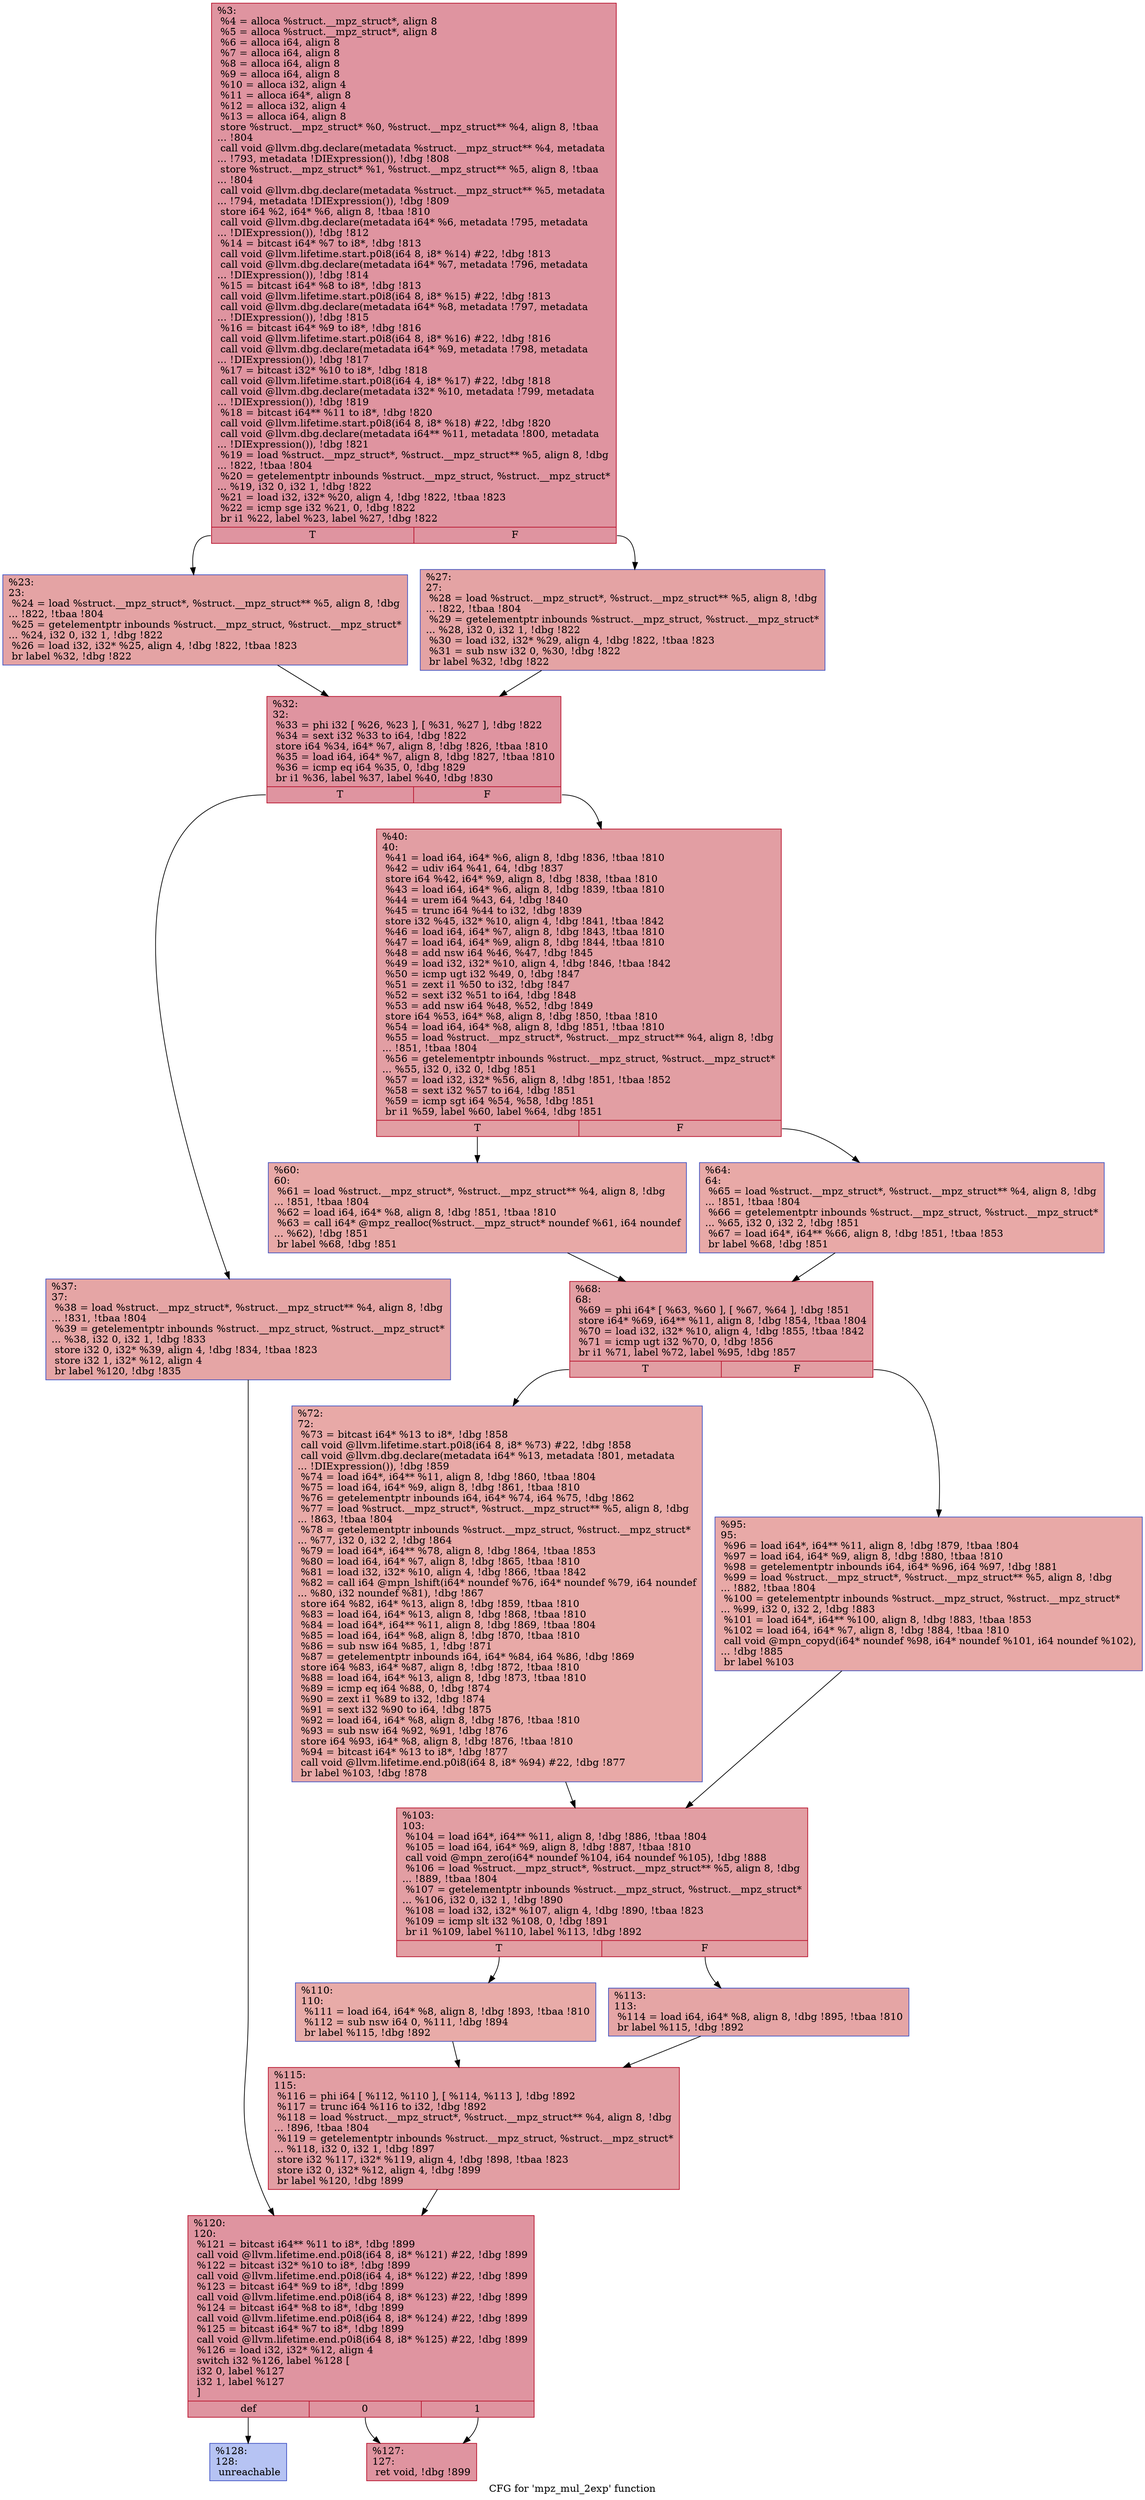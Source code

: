 digraph "CFG for 'mpz_mul_2exp' function" {
	label="CFG for 'mpz_mul_2exp' function";

	Node0x26b3090 [shape=record,color="#b70d28ff", style=filled, fillcolor="#b70d2870",label="{%3:\l  %4 = alloca %struct.__mpz_struct*, align 8\l  %5 = alloca %struct.__mpz_struct*, align 8\l  %6 = alloca i64, align 8\l  %7 = alloca i64, align 8\l  %8 = alloca i64, align 8\l  %9 = alloca i64, align 8\l  %10 = alloca i32, align 4\l  %11 = alloca i64*, align 8\l  %12 = alloca i32, align 4\l  %13 = alloca i64, align 8\l  store %struct.__mpz_struct* %0, %struct.__mpz_struct** %4, align 8, !tbaa\l... !804\l  call void @llvm.dbg.declare(metadata %struct.__mpz_struct** %4, metadata\l... !793, metadata !DIExpression()), !dbg !808\l  store %struct.__mpz_struct* %1, %struct.__mpz_struct** %5, align 8, !tbaa\l... !804\l  call void @llvm.dbg.declare(metadata %struct.__mpz_struct** %5, metadata\l... !794, metadata !DIExpression()), !dbg !809\l  store i64 %2, i64* %6, align 8, !tbaa !810\l  call void @llvm.dbg.declare(metadata i64* %6, metadata !795, metadata\l... !DIExpression()), !dbg !812\l  %14 = bitcast i64* %7 to i8*, !dbg !813\l  call void @llvm.lifetime.start.p0i8(i64 8, i8* %14) #22, !dbg !813\l  call void @llvm.dbg.declare(metadata i64* %7, metadata !796, metadata\l... !DIExpression()), !dbg !814\l  %15 = bitcast i64* %8 to i8*, !dbg !813\l  call void @llvm.lifetime.start.p0i8(i64 8, i8* %15) #22, !dbg !813\l  call void @llvm.dbg.declare(metadata i64* %8, metadata !797, metadata\l... !DIExpression()), !dbg !815\l  %16 = bitcast i64* %9 to i8*, !dbg !816\l  call void @llvm.lifetime.start.p0i8(i64 8, i8* %16) #22, !dbg !816\l  call void @llvm.dbg.declare(metadata i64* %9, metadata !798, metadata\l... !DIExpression()), !dbg !817\l  %17 = bitcast i32* %10 to i8*, !dbg !818\l  call void @llvm.lifetime.start.p0i8(i64 4, i8* %17) #22, !dbg !818\l  call void @llvm.dbg.declare(metadata i32* %10, metadata !799, metadata\l... !DIExpression()), !dbg !819\l  %18 = bitcast i64** %11 to i8*, !dbg !820\l  call void @llvm.lifetime.start.p0i8(i64 8, i8* %18) #22, !dbg !820\l  call void @llvm.dbg.declare(metadata i64** %11, metadata !800, metadata\l... !DIExpression()), !dbg !821\l  %19 = load %struct.__mpz_struct*, %struct.__mpz_struct** %5, align 8, !dbg\l... !822, !tbaa !804\l  %20 = getelementptr inbounds %struct.__mpz_struct, %struct.__mpz_struct*\l... %19, i32 0, i32 1, !dbg !822\l  %21 = load i32, i32* %20, align 4, !dbg !822, !tbaa !823\l  %22 = icmp sge i32 %21, 0, !dbg !822\l  br i1 %22, label %23, label %27, !dbg !822\l|{<s0>T|<s1>F}}"];
	Node0x26b3090:s0 -> Node0x26b30e0;
	Node0x26b3090:s1 -> Node0x26b3130;
	Node0x26b30e0 [shape=record,color="#3d50c3ff", style=filled, fillcolor="#c32e3170",label="{%23:\l23:                                               \l  %24 = load %struct.__mpz_struct*, %struct.__mpz_struct** %5, align 8, !dbg\l... !822, !tbaa !804\l  %25 = getelementptr inbounds %struct.__mpz_struct, %struct.__mpz_struct*\l... %24, i32 0, i32 1, !dbg !822\l  %26 = load i32, i32* %25, align 4, !dbg !822, !tbaa !823\l  br label %32, !dbg !822\l}"];
	Node0x26b30e0 -> Node0x26b3180;
	Node0x26b3130 [shape=record,color="#3d50c3ff", style=filled, fillcolor="#c32e3170",label="{%27:\l27:                                               \l  %28 = load %struct.__mpz_struct*, %struct.__mpz_struct** %5, align 8, !dbg\l... !822, !tbaa !804\l  %29 = getelementptr inbounds %struct.__mpz_struct, %struct.__mpz_struct*\l... %28, i32 0, i32 1, !dbg !822\l  %30 = load i32, i32* %29, align 4, !dbg !822, !tbaa !823\l  %31 = sub nsw i32 0, %30, !dbg !822\l  br label %32, !dbg !822\l}"];
	Node0x26b3130 -> Node0x26b3180;
	Node0x26b3180 [shape=record,color="#b70d28ff", style=filled, fillcolor="#b70d2870",label="{%32:\l32:                                               \l  %33 = phi i32 [ %26, %23 ], [ %31, %27 ], !dbg !822\l  %34 = sext i32 %33 to i64, !dbg !822\l  store i64 %34, i64* %7, align 8, !dbg !826, !tbaa !810\l  %35 = load i64, i64* %7, align 8, !dbg !827, !tbaa !810\l  %36 = icmp eq i64 %35, 0, !dbg !829\l  br i1 %36, label %37, label %40, !dbg !830\l|{<s0>T|<s1>F}}"];
	Node0x26b3180:s0 -> Node0x26b31d0;
	Node0x26b3180:s1 -> Node0x26b3220;
	Node0x26b31d0 [shape=record,color="#3d50c3ff", style=filled, fillcolor="#c5333470",label="{%37:\l37:                                               \l  %38 = load %struct.__mpz_struct*, %struct.__mpz_struct** %4, align 8, !dbg\l... !831, !tbaa !804\l  %39 = getelementptr inbounds %struct.__mpz_struct, %struct.__mpz_struct*\l... %38, i32 0, i32 1, !dbg !833\l  store i32 0, i32* %39, align 4, !dbg !834, !tbaa !823\l  store i32 1, i32* %12, align 4\l  br label %120, !dbg !835\l}"];
	Node0x26b31d0 -> Node0x26b3540;
	Node0x26b3220 [shape=record,color="#b70d28ff", style=filled, fillcolor="#be242e70",label="{%40:\l40:                                               \l  %41 = load i64, i64* %6, align 8, !dbg !836, !tbaa !810\l  %42 = udiv i64 %41, 64, !dbg !837\l  store i64 %42, i64* %9, align 8, !dbg !838, !tbaa !810\l  %43 = load i64, i64* %6, align 8, !dbg !839, !tbaa !810\l  %44 = urem i64 %43, 64, !dbg !840\l  %45 = trunc i64 %44 to i32, !dbg !839\l  store i32 %45, i32* %10, align 4, !dbg !841, !tbaa !842\l  %46 = load i64, i64* %7, align 8, !dbg !843, !tbaa !810\l  %47 = load i64, i64* %9, align 8, !dbg !844, !tbaa !810\l  %48 = add nsw i64 %46, %47, !dbg !845\l  %49 = load i32, i32* %10, align 4, !dbg !846, !tbaa !842\l  %50 = icmp ugt i32 %49, 0, !dbg !847\l  %51 = zext i1 %50 to i32, !dbg !847\l  %52 = sext i32 %51 to i64, !dbg !848\l  %53 = add nsw i64 %48, %52, !dbg !849\l  store i64 %53, i64* %8, align 8, !dbg !850, !tbaa !810\l  %54 = load i64, i64* %8, align 8, !dbg !851, !tbaa !810\l  %55 = load %struct.__mpz_struct*, %struct.__mpz_struct** %4, align 8, !dbg\l... !851, !tbaa !804\l  %56 = getelementptr inbounds %struct.__mpz_struct, %struct.__mpz_struct*\l... %55, i32 0, i32 0, !dbg !851\l  %57 = load i32, i32* %56, align 8, !dbg !851, !tbaa !852\l  %58 = sext i32 %57 to i64, !dbg !851\l  %59 = icmp sgt i64 %54, %58, !dbg !851\l  br i1 %59, label %60, label %64, !dbg !851\l|{<s0>T|<s1>F}}"];
	Node0x26b3220:s0 -> Node0x26b3270;
	Node0x26b3220:s1 -> Node0x26b32c0;
	Node0x26b3270 [shape=record,color="#3d50c3ff", style=filled, fillcolor="#ca3b3770",label="{%60:\l60:                                               \l  %61 = load %struct.__mpz_struct*, %struct.__mpz_struct** %4, align 8, !dbg\l... !851, !tbaa !804\l  %62 = load i64, i64* %8, align 8, !dbg !851, !tbaa !810\l  %63 = call i64* @mpz_realloc(%struct.__mpz_struct* noundef %61, i64 noundef\l... %62), !dbg !851\l  br label %68, !dbg !851\l}"];
	Node0x26b3270 -> Node0x26b3310;
	Node0x26b32c0 [shape=record,color="#3d50c3ff", style=filled, fillcolor="#ca3b3770",label="{%64:\l64:                                               \l  %65 = load %struct.__mpz_struct*, %struct.__mpz_struct** %4, align 8, !dbg\l... !851, !tbaa !804\l  %66 = getelementptr inbounds %struct.__mpz_struct, %struct.__mpz_struct*\l... %65, i32 0, i32 2, !dbg !851\l  %67 = load i64*, i64** %66, align 8, !dbg !851, !tbaa !853\l  br label %68, !dbg !851\l}"];
	Node0x26b32c0 -> Node0x26b3310;
	Node0x26b3310 [shape=record,color="#b70d28ff", style=filled, fillcolor="#be242e70",label="{%68:\l68:                                               \l  %69 = phi i64* [ %63, %60 ], [ %67, %64 ], !dbg !851\l  store i64* %69, i64** %11, align 8, !dbg !854, !tbaa !804\l  %70 = load i32, i32* %10, align 4, !dbg !855, !tbaa !842\l  %71 = icmp ugt i32 %70, 0, !dbg !856\l  br i1 %71, label %72, label %95, !dbg !857\l|{<s0>T|<s1>F}}"];
	Node0x26b3310:s0 -> Node0x26b3360;
	Node0x26b3310:s1 -> Node0x26b33b0;
	Node0x26b3360 [shape=record,color="#3d50c3ff", style=filled, fillcolor="#ca3b3770",label="{%72:\l72:                                               \l  %73 = bitcast i64* %13 to i8*, !dbg !858\l  call void @llvm.lifetime.start.p0i8(i64 8, i8* %73) #22, !dbg !858\l  call void @llvm.dbg.declare(metadata i64* %13, metadata !801, metadata\l... !DIExpression()), !dbg !859\l  %74 = load i64*, i64** %11, align 8, !dbg !860, !tbaa !804\l  %75 = load i64, i64* %9, align 8, !dbg !861, !tbaa !810\l  %76 = getelementptr inbounds i64, i64* %74, i64 %75, !dbg !862\l  %77 = load %struct.__mpz_struct*, %struct.__mpz_struct** %5, align 8, !dbg\l... !863, !tbaa !804\l  %78 = getelementptr inbounds %struct.__mpz_struct, %struct.__mpz_struct*\l... %77, i32 0, i32 2, !dbg !864\l  %79 = load i64*, i64** %78, align 8, !dbg !864, !tbaa !853\l  %80 = load i64, i64* %7, align 8, !dbg !865, !tbaa !810\l  %81 = load i32, i32* %10, align 4, !dbg !866, !tbaa !842\l  %82 = call i64 @mpn_lshift(i64* noundef %76, i64* noundef %79, i64 noundef\l... %80, i32 noundef %81), !dbg !867\l  store i64 %82, i64* %13, align 8, !dbg !859, !tbaa !810\l  %83 = load i64, i64* %13, align 8, !dbg !868, !tbaa !810\l  %84 = load i64*, i64** %11, align 8, !dbg !869, !tbaa !804\l  %85 = load i64, i64* %8, align 8, !dbg !870, !tbaa !810\l  %86 = sub nsw i64 %85, 1, !dbg !871\l  %87 = getelementptr inbounds i64, i64* %84, i64 %86, !dbg !869\l  store i64 %83, i64* %87, align 8, !dbg !872, !tbaa !810\l  %88 = load i64, i64* %13, align 8, !dbg !873, !tbaa !810\l  %89 = icmp eq i64 %88, 0, !dbg !874\l  %90 = zext i1 %89 to i32, !dbg !874\l  %91 = sext i32 %90 to i64, !dbg !875\l  %92 = load i64, i64* %8, align 8, !dbg !876, !tbaa !810\l  %93 = sub nsw i64 %92, %91, !dbg !876\l  store i64 %93, i64* %8, align 8, !dbg !876, !tbaa !810\l  %94 = bitcast i64* %13 to i8*, !dbg !877\l  call void @llvm.lifetime.end.p0i8(i64 8, i8* %94) #22, !dbg !877\l  br label %103, !dbg !878\l}"];
	Node0x26b3360 -> Node0x26b3400;
	Node0x26b33b0 [shape=record,color="#3d50c3ff", style=filled, fillcolor="#ca3b3770",label="{%95:\l95:                                               \l  %96 = load i64*, i64** %11, align 8, !dbg !879, !tbaa !804\l  %97 = load i64, i64* %9, align 8, !dbg !880, !tbaa !810\l  %98 = getelementptr inbounds i64, i64* %96, i64 %97, !dbg !881\l  %99 = load %struct.__mpz_struct*, %struct.__mpz_struct** %5, align 8, !dbg\l... !882, !tbaa !804\l  %100 = getelementptr inbounds %struct.__mpz_struct, %struct.__mpz_struct*\l... %99, i32 0, i32 2, !dbg !883\l  %101 = load i64*, i64** %100, align 8, !dbg !883, !tbaa !853\l  %102 = load i64, i64* %7, align 8, !dbg !884, !tbaa !810\l  call void @mpn_copyd(i64* noundef %98, i64* noundef %101, i64 noundef %102),\l... !dbg !885\l  br label %103\l}"];
	Node0x26b33b0 -> Node0x26b3400;
	Node0x26b3400 [shape=record,color="#b70d28ff", style=filled, fillcolor="#be242e70",label="{%103:\l103:                                              \l  %104 = load i64*, i64** %11, align 8, !dbg !886, !tbaa !804\l  %105 = load i64, i64* %9, align 8, !dbg !887, !tbaa !810\l  call void @mpn_zero(i64* noundef %104, i64 noundef %105), !dbg !888\l  %106 = load %struct.__mpz_struct*, %struct.__mpz_struct** %5, align 8, !dbg\l... !889, !tbaa !804\l  %107 = getelementptr inbounds %struct.__mpz_struct, %struct.__mpz_struct*\l... %106, i32 0, i32 1, !dbg !890\l  %108 = load i32, i32* %107, align 4, !dbg !890, !tbaa !823\l  %109 = icmp slt i32 %108, 0, !dbg !891\l  br i1 %109, label %110, label %113, !dbg !892\l|{<s0>T|<s1>F}}"];
	Node0x26b3400:s0 -> Node0x26b3450;
	Node0x26b3400:s1 -> Node0x26b34a0;
	Node0x26b3450 [shape=record,color="#3d50c3ff", style=filled, fillcolor="#cc403a70",label="{%110:\l110:                                              \l  %111 = load i64, i64* %8, align 8, !dbg !893, !tbaa !810\l  %112 = sub nsw i64 0, %111, !dbg !894\l  br label %115, !dbg !892\l}"];
	Node0x26b3450 -> Node0x26b34f0;
	Node0x26b34a0 [shape=record,color="#3d50c3ff", style=filled, fillcolor="#c5333470",label="{%113:\l113:                                              \l  %114 = load i64, i64* %8, align 8, !dbg !895, !tbaa !810\l  br label %115, !dbg !892\l}"];
	Node0x26b34a0 -> Node0x26b34f0;
	Node0x26b34f0 [shape=record,color="#b70d28ff", style=filled, fillcolor="#be242e70",label="{%115:\l115:                                              \l  %116 = phi i64 [ %112, %110 ], [ %114, %113 ], !dbg !892\l  %117 = trunc i64 %116 to i32, !dbg !892\l  %118 = load %struct.__mpz_struct*, %struct.__mpz_struct** %4, align 8, !dbg\l... !896, !tbaa !804\l  %119 = getelementptr inbounds %struct.__mpz_struct, %struct.__mpz_struct*\l... %118, i32 0, i32 1, !dbg !897\l  store i32 %117, i32* %119, align 4, !dbg !898, !tbaa !823\l  store i32 0, i32* %12, align 4, !dbg !899\l  br label %120, !dbg !899\l}"];
	Node0x26b34f0 -> Node0x26b3540;
	Node0x26b3540 [shape=record,color="#b70d28ff", style=filled, fillcolor="#b70d2870",label="{%120:\l120:                                              \l  %121 = bitcast i64** %11 to i8*, !dbg !899\l  call void @llvm.lifetime.end.p0i8(i64 8, i8* %121) #22, !dbg !899\l  %122 = bitcast i32* %10 to i8*, !dbg !899\l  call void @llvm.lifetime.end.p0i8(i64 4, i8* %122) #22, !dbg !899\l  %123 = bitcast i64* %9 to i8*, !dbg !899\l  call void @llvm.lifetime.end.p0i8(i64 8, i8* %123) #22, !dbg !899\l  %124 = bitcast i64* %8 to i8*, !dbg !899\l  call void @llvm.lifetime.end.p0i8(i64 8, i8* %124) #22, !dbg !899\l  %125 = bitcast i64* %7 to i8*, !dbg !899\l  call void @llvm.lifetime.end.p0i8(i64 8, i8* %125) #22, !dbg !899\l  %126 = load i32, i32* %12, align 4\l  switch i32 %126, label %128 [\l    i32 0, label %127\l    i32 1, label %127\l  ]\l|{<s0>def|<s1>0|<s2>1}}"];
	Node0x26b3540:s0 -> Node0x26b35e0;
	Node0x26b3540:s1 -> Node0x26b3590;
	Node0x26b3540:s2 -> Node0x26b3590;
	Node0x26b3590 [shape=record,color="#b70d28ff", style=filled, fillcolor="#b70d2870",label="{%127:\l127:                                              \l  ret void, !dbg !899\l}"];
	Node0x26b35e0 [shape=record,color="#3d50c3ff", style=filled, fillcolor="#5977e370",label="{%128:\l128:                                              \l  unreachable\l}"];
}
